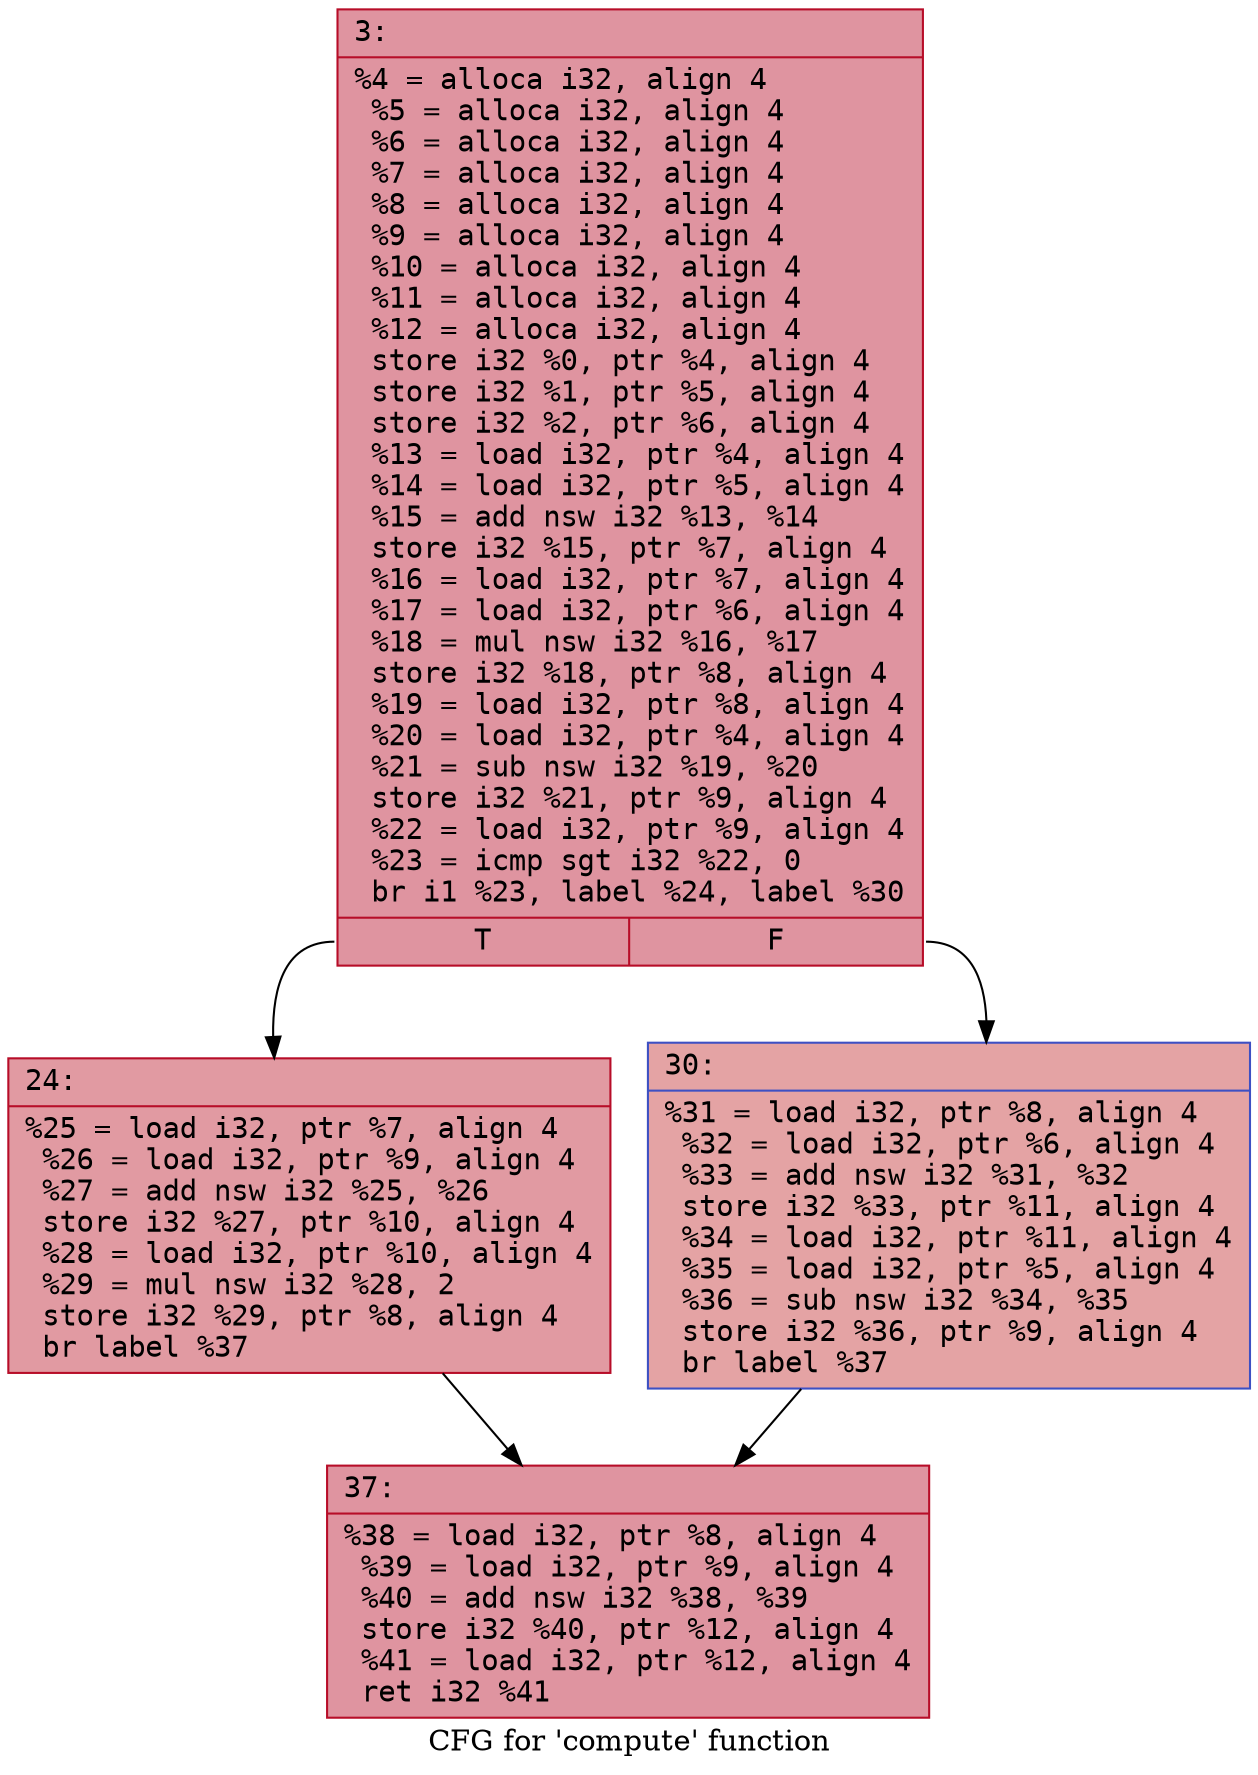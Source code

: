 digraph "CFG for 'compute' function" {
	label="CFG for 'compute' function";

	Node0x5a24e6ae3120 [shape=record,color="#b70d28ff", style=filled, fillcolor="#b70d2870" fontname="Courier",label="{3:\l|  %4 = alloca i32, align 4\l  %5 = alloca i32, align 4\l  %6 = alloca i32, align 4\l  %7 = alloca i32, align 4\l  %8 = alloca i32, align 4\l  %9 = alloca i32, align 4\l  %10 = alloca i32, align 4\l  %11 = alloca i32, align 4\l  %12 = alloca i32, align 4\l  store i32 %0, ptr %4, align 4\l  store i32 %1, ptr %5, align 4\l  store i32 %2, ptr %6, align 4\l  %13 = load i32, ptr %4, align 4\l  %14 = load i32, ptr %5, align 4\l  %15 = add nsw i32 %13, %14\l  store i32 %15, ptr %7, align 4\l  %16 = load i32, ptr %7, align 4\l  %17 = load i32, ptr %6, align 4\l  %18 = mul nsw i32 %16, %17\l  store i32 %18, ptr %8, align 4\l  %19 = load i32, ptr %8, align 4\l  %20 = load i32, ptr %4, align 4\l  %21 = sub nsw i32 %19, %20\l  store i32 %21, ptr %9, align 4\l  %22 = load i32, ptr %9, align 4\l  %23 = icmp sgt i32 %22, 0\l  br i1 %23, label %24, label %30\l|{<s0>T|<s1>F}}"];
	Node0x5a24e6ae3120:s0 -> Node0x5a24e6ae3240;
	Node0x5a24e6ae3120:s1 -> Node0x5a24e6ae5e40;
	Node0x5a24e6ae3240 [shape=record,color="#b70d28ff", style=filled, fillcolor="#bb1b2c70" fontname="Courier",label="{24:\l|  %25 = load i32, ptr %7, align 4\l  %26 = load i32, ptr %9, align 4\l  %27 = add nsw i32 %25, %26\l  store i32 %27, ptr %10, align 4\l  %28 = load i32, ptr %10, align 4\l  %29 = mul nsw i32 %28, 2\l  store i32 %29, ptr %8, align 4\l  br label %37\l}"];
	Node0x5a24e6ae3240 -> Node0x5a24e6ae6890;
	Node0x5a24e6ae5e40 [shape=record,color="#3d50c3ff", style=filled, fillcolor="#c32e3170" fontname="Courier",label="{30:\l|  %31 = load i32, ptr %8, align 4\l  %32 = load i32, ptr %6, align 4\l  %33 = add nsw i32 %31, %32\l  store i32 %33, ptr %11, align 4\l  %34 = load i32, ptr %11, align 4\l  %35 = load i32, ptr %5, align 4\l  %36 = sub nsw i32 %34, %35\l  store i32 %36, ptr %9, align 4\l  br label %37\l}"];
	Node0x5a24e6ae5e40 -> Node0x5a24e6ae6890;
	Node0x5a24e6ae6890 [shape=record,color="#b70d28ff", style=filled, fillcolor="#b70d2870" fontname="Courier",label="{37:\l|  %38 = load i32, ptr %8, align 4\l  %39 = load i32, ptr %9, align 4\l  %40 = add nsw i32 %38, %39\l  store i32 %40, ptr %12, align 4\l  %41 = load i32, ptr %12, align 4\l  ret i32 %41\l}"];
}
